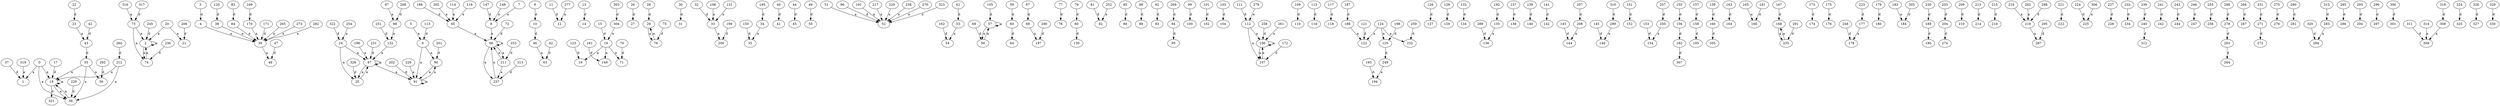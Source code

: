 digraph  {
0;
1;
2;
3;
4;
5;
6;
7;
8;
9;
10;
11;
12;
13;
14;
15;
16;
17;
18;
19;
20;
21;
22;
23;
24;
25;
26;
27;
28;
29;
30;
31;
32;
33;
34;
35;
36;
37;
38;
39;
40;
41;
42;
43;
44;
45;
46;
47;
48;
49;
50;
51;
52;
53;
54;
55;
56;
57;
58;
59;
60;
61;
62;
63;
64;
65;
66;
67;
68;
69;
70;
71;
72;
73;
74;
75;
76;
77;
78;
79;
80;
81;
82;
83;
84;
85;
86;
87;
88;
89;
90;
91;
92;
93;
94;
95;
96;
97;
98;
99;
100;
101;
102;
103;
104;
105;
106;
107;
108;
109;
110;
111;
112;
113;
114;
115;
116;
117;
118;
119;
120;
121;
122;
123;
124;
125;
126;
127;
128;
129;
130;
131;
132;
133;
134;
135;
136;
137;
138;
139;
140;
141;
142;
143;
144;
145;
146;
147;
148;
149;
150;
151;
152;
153;
154;
155;
156;
157;
158;
159;
160;
161;
162;
163;
164;
165;
166;
167;
168;
169;
170;
171;
172;
173;
174;
175;
176;
177;
178;
179;
180;
181;
182;
183;
184;
185;
186;
187;
188;
189;
190;
191;
192;
193;
194;
195;
196;
197;
198;
199;
200;
201;
202;
203;
204;
205;
206;
207;
208;
209;
210;
211;
212;
213;
214;
215;
216;
217;
218;
219;
220;
221;
222;
223;
224;
225;
226;
227;
228;
229;
230;
231;
232;
233;
234;
235;
236;
237;
238;
239;
240;
241;
242;
243;
244;
245;
246;
247;
248;
249;
250;
251;
252;
253;
254;
255;
256;
257;
258;
259;
260;
261;
262;
263;
264;
265;
266;
267;
268;
269;
270;
271;
272;
273;
274;
275;
276;
277;
278;
279;
280;
281;
282;
283;
284;
285;
286;
287;
288;
289;
290;
291;
292;
293;
294;
295;
296;
297;
298;
299;
300;
301;
302;
303;
304;
305;
306;
307;
308;
309;
310;
311;
312;
313;
314;
315;
316;
317;
318;
319;
320;
321;
322;
323;
324;
325;
326;
327;
328;
329;
330;
331;
0 -> 1  [key=0, label=a];
0 -> 36  [key=0, label=a];
0 -> 18  [key=0, label=a];
2 -> 2  [key=0, label=a];
2 -> 74  [key=0, label=a];
3 -> 4  [key=0, label=d];
4 -> 39  [key=0, label=a];
5 -> 6  [key=0, label=a];
6 -> 90  [key=0, label=a];
6 -> 91  [key=0, label=a];
7 -> 8  [key=0, label=a];
8 -> 66  [key=0, label=a];
9 -> 10  [key=0, label=d];
10 -> 46  [key=0, label=d];
11 -> 12  [key=0, label=d];
13 -> 14  [key=0, label=d];
15 -> 16  [key=0, label=d];
16 -> 19  [key=0, label=a];
16 -> 149  [key=0, label=a];
16 -> 71  [key=0, label=a];
17 -> 18  [key=0, label=d];
18 -> 18  [key=0, label=a];
18 -> 36  [key=0, label=a];
18 -> 321  [key=0, label=d];
20 -> 21  [key=0, label=a];
20 -> 2  [key=0, label=a];
22 -> 23  [key=0, label=d];
23 -> 43  [key=0, label=a];
24 -> 25  [key=0, label=a];
24 -> 87  [key=0, label=a];
25 -> 87  [key=0, label=a];
26 -> 27  [key=0, label=d];
28 -> 29  [key=0, label=d];
29 -> 76  [key=0, label=a];
30 -> 31  [key=0, label=d];
32 -> 33  [key=0, label=d];
33 -> 200  [key=0, label=a];
34 -> 35  [key=0, label=a];
36 -> 18  [key=0, label=a];
37 -> 1  [key=0, label=d];
38 -> 39  [key=0, label=a];
39 -> 48  [key=0, label=a];
40 -> 41  [key=0, label=d];
42 -> 43  [key=0, label=d];
43 -> 55  [key=0, label=d];
44 -> 45  [key=0, label=d];
46 -> 63  [key=0, label=a];
47 -> 48  [key=0, label=d];
49 -> 50  [key=0, label=d];
51 -> 52  [key=0, label=a];
53 -> 54  [key=0, label=a];
55 -> 56  [key=0, label=a];
55 -> 18  [key=0, label=a];
55 -> 36  [key=0, label=a];
57 -> 58  [key=0, label=a];
57 -> 57  [key=0, label=a];
58 -> 57  [key=0, label=a];
59 -> 60  [key=0, label=d];
60 -> 64  [key=0, label=d];
61 -> 53  [key=0, label=d];
62 -> 63  [key=0, label=d];
65 -> 66  [key=0, label=a];
66 -> 66  [key=0, label=a];
66 -> 237  [key=0, label=a];
66 -> 211  [key=0, label=a];
67 -> 68  [key=0, label=d];
68 -> 197  [key=0, label=a];
69 -> 58  [key=0, label=d];
70 -> 71  [key=0, label=d];
72 -> 66  [key=0, label=d];
73 -> 74  [key=0, label=a];
73 -> 2  [key=0, label=a];
74 -> 2  [key=0, label=a];
75 -> 76  [key=0, label=d];
76 -> 29  [key=0, label=a];
77 -> 78  [key=0, label=d];
79 -> 80  [key=0, label=d];
80 -> 130  [key=0, label=d];
81 -> 82  [key=0, label=d];
83 -> 84  [key=0, label=d];
84 -> 39  [key=0, label=a];
85 -> 86  [key=0, label=d];
87 -> 87  [key=0, label=a];
87 -> 91  [key=0, label=a];
87 -> 25  [key=0, label=a];
88 -> 89  [key=0, label=d];
90 -> 91  [key=0, label=a];
91 -> 91  [key=0, label=a];
91 -> 90  [key=0, label=a];
92 -> 93  [key=0, label=d];
94 -> 95  [key=0, label=d];
96 -> 52  [key=0, label=d];
97 -> 98  [key=0, label=a];
98 -> 132  [key=0, label=a];
99 -> 100  [key=0, label=d];
101 -> 102  [key=0, label=d];
103 -> 104  [key=0, label=d];
105 -> 57  [key=0, label=d];
106 -> 107  [key=0, label=a];
106 -> 106  [key=0, label=a];
107 -> 106  [key=0, label=a];
108 -> 33  [key=0, label=a];
109 -> 110  [key=0, label=d];
111 -> 112  [key=0, label=d];
112 -> 106  [key=0, label=a];
112 -> 107  [key=0, label=a];
113 -> 6  [key=0, label=d];
114 -> 65  [key=0, label=a];
115 -> 116  [key=0, label=d];
117 -> 118  [key=0, label=d];
119 -> 65  [key=0, label=a];
120 -> 38  [key=0, label=d];
121 -> 122  [key=0, label=d];
123 -> 19  [key=0, label=d];
124 -> 125  [key=0, label=a];
124 -> 122  [key=0, label=a];
124 -> 232  [key=0, label=a];
125 -> 249  [key=0, label=d];
126 -> 127  [key=0, label=d];
128 -> 129  [key=0, label=d];
131 -> 33  [key=0, label=a];
132 -> 87  [key=0, label=a];
133 -> 134  [key=0, label=d];
135 -> 136  [key=0, label=a];
137 -> 138  [key=0, label=d];
139 -> 140  [key=0, label=d];
141 -> 142  [key=0, label=d];
143 -> 144  [key=0, label=d];
145 -> 146  [key=0, label=d];
147 -> 8  [key=0, label=d];
148 -> 8  [key=0, label=a];
150 -> 35  [key=0, label=d];
151 -> 152  [key=0, label=d];
153 -> 154  [key=0, label=d];
155 -> 156  [key=0, label=d];
156 -> 182  [key=0, label=d];
157 -> 158  [key=0, label=d];
158 -> 185  [key=0, label=d];
159 -> 160  [key=0, label=d];
160 -> 205  [key=0, label=d];
161 -> 149  [key=0, label=d];
162 -> 54  [key=0, label=d];
163 -> 164  [key=0, label=d];
165 -> 166  [key=0, label=a];
167 -> 168  [key=0, label=d];
168 -> 235  [key=0, label=a];
169 -> 170  [key=0, label=d];
170 -> 39  [key=0, label=a];
171 -> 39  [key=0, label=d];
172 -> 107  [key=0, label=d];
173 -> 174  [key=0, label=d];
175 -> 176  [key=0, label=d];
177 -> 178  [key=0, label=a];
179 -> 180  [key=0, label=d];
181 -> 166  [key=0, label=d];
182 -> 307  [key=0, label=d];
183 -> 184  [key=0, label=a];
186 -> 65  [key=0, label=d];
187 -> 188  [key=0, label=d];
188 -> 122  [key=0, label=a];
189 -> 190  [key=0, label=d];
191 -> 52  [key=0, label=a];
192 -> 135  [key=0, label=d];
193 -> 194  [key=0, label=d];
195 -> 34  [key=0, label=d];
196 -> 87  [key=0, label=a];
198 -> 125  [key=0, label=d];
199 -> 200  [key=0, label=d];
201 -> 90  [key=0, label=d];
202 -> 91  [key=0, label=d];
203 -> 204  [key=0, label=d];
204 -> 274  [key=0, label=d];
206 -> 21  [key=0, label=d];
207 -> 208  [key=0, label=d];
208 -> 144  [key=0, label=a];
209 -> 210  [key=0, label=d];
211 -> 66  [key=0, label=a];
211 -> 237  [key=0, label=a];
212 -> 18  [key=0, label=a];
212 -> 36  [key=0, label=a];
213 -> 214  [key=0, label=d];
215 -> 216  [key=0, label=d];
217 -> 52  [key=0, label=a];
218 -> 219  [key=0, label=a];
219 -> 287  [key=0, label=a];
220 -> 52  [key=0, label=a];
221 -> 222  [key=0, label=d];
223 -> 177  [key=0, label=d];
224 -> 225  [key=0, label=d];
226 -> 91  [key=0, label=a];
227 -> 228  [key=0, label=d];
229 -> 36  [key=0, label=d];
230 -> 189  [key=0, label=d];
231 -> 87  [key=0, label=d];
233 -> 234  [key=0, label=d];
235 -> 168  [key=0, label=a];
236 -> 74  [key=0, label=d];
237 -> 66  [key=0, label=a];
238 -> 52  [key=0, label=a];
239 -> 240  [key=0, label=d];
240 -> 312  [key=0, label=d];
241 -> 242  [key=0, label=d];
243 -> 244  [key=0, label=d];
245 -> 2  [key=0, label=d];
246 -> 247  [key=0, label=d];
248 -> 178  [key=0, label=d];
249 -> 194  [key=0, label=a];
250 -> 154  [key=0, label=a];
251 -> 132  [key=0, label=d];
252 -> 82  [key=0, label=a];
253 -> 211  [key=0, label=d];
254 -> 24  [key=0, label=a];
255 -> 256  [key=0, label=d];
257 -> 250  [key=0, label=d];
258 -> 106  [key=0, label=d];
259 -> 232  [key=0, label=d];
260 -> 212  [key=0, label=d];
261 -> 106  [key=0, label=a];
262 -> 219  [key=0, label=a];
263 -> 264  [key=0, label=d];
265 -> 39  [key=0, label=a];
266 -> 267  [key=0, label=d];
268 -> 98  [key=0, label=d];
269 -> 94  [key=0, label=d];
270 -> 52  [key=0, label=a];
271 -> 272  [key=0, label=d];
273 -> 39  [key=0, label=a];
275 -> 276  [key=0, label=d];
277 -> 12  [key=0, label=a];
278 -> 263  [key=0, label=d];
279 -> 112  [key=0, label=a];
280 -> 281  [key=0, label=d];
282 -> 39  [key=0, label=a];
283 -> 284  [key=0, label=a];
285 -> 286  [key=0, label=d];
288 -> 219  [key=0, label=d];
289 -> 136  [key=0, label=d];
290 -> 197  [key=0, label=d];
291 -> 235  [key=0, label=d];
292 -> 56  [key=0, label=d];
293 -> 294  [key=0, label=d];
295 -> 287  [key=0, label=d];
296 -> 297  [key=0, label=d];
298 -> 278  [key=0, label=d];
299 -> 146  [key=0, label=a];
300 -> 301  [key=0, label=d];
302 -> 65  [key=0, label=a];
303 -> 304  [key=0, label=d];
304 -> 16  [key=0, label=a];
305 -> 184  [key=0, label=d];
306 -> 225  [key=0, label=a];
308 -> 309  [key=0, label=a];
310 -> 299  [key=0, label=d];
311 -> 309  [key=0, label=d];
313 -> 237  [key=0, label=d];
314 -> 309  [key=0, label=a];
315 -> 283  [key=0, label=d];
316 -> 73  [key=0, label=a];
317 -> 73  [key=0, label=d];
318 -> 308  [key=0, label=d];
319 -> 1  [key=0, label=a];
320 -> 284  [key=0, label=d];
322 -> 24  [key=0, label=d];
323 -> 52  [key=0, label=a];
324 -> 325  [key=0, label=d];
326 -> 327  [key=0, label=d];
328 -> 25  [key=0, label=d];
329 -> 330  [key=0, label=d];
331 -> 271  [key=0, label=d];
}
